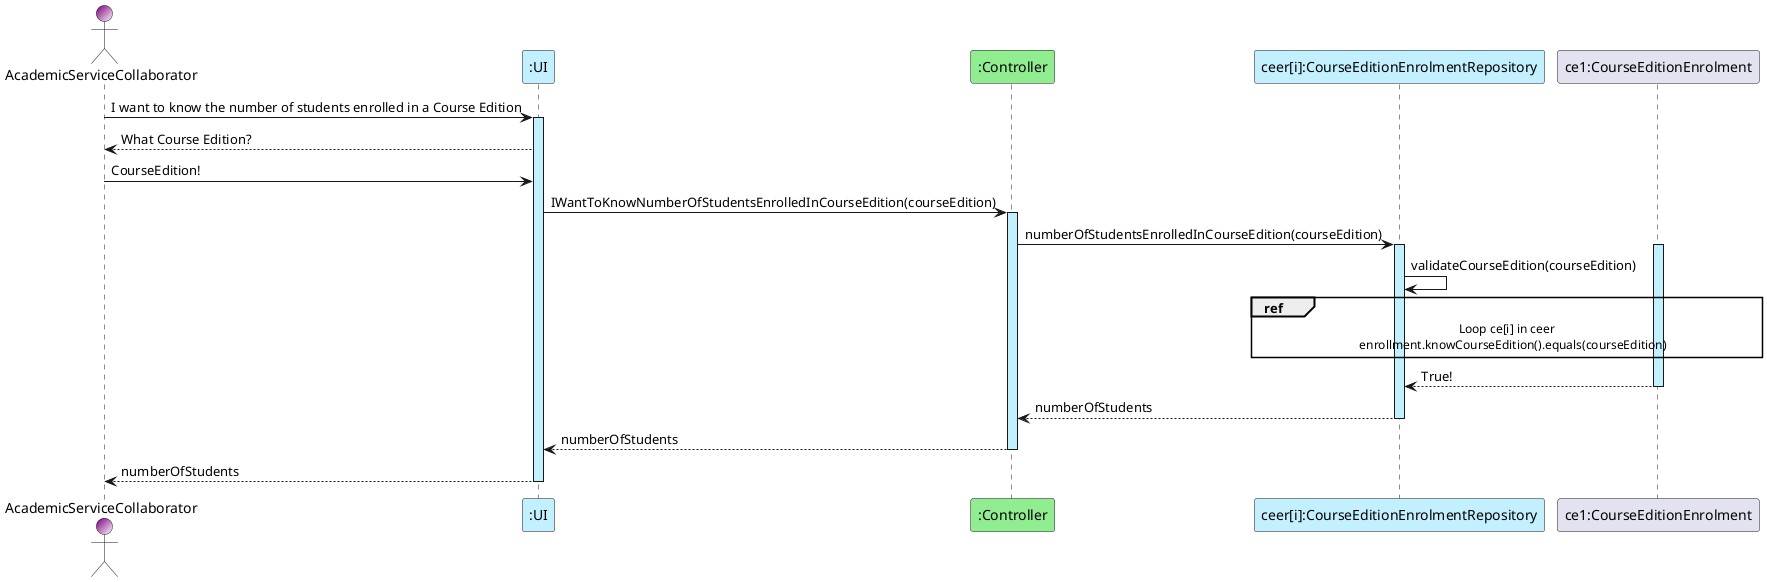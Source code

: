 @startuml
'https://plantuml.com/sequence-diagram

actor AcademicServiceCollaborator as ASC #Purple/White
participant ":UI" as UI #application
participant ":Controller" as C #lightgreen
participant "ceer[i]:CourseEditionEnrolmentRepository" as CEER #application
participant "ce1:CourseEditionEnrolment" as CEE
ASC -> UI : I want to know the number of students enrolled in a Course Edition
activate UI #application
UI --> ASC : What Course Edition?
ASC -> UI : CourseEdition!
UI -> C  : IWantToKnowNumberOfStudentsEnrolledInCourseEdition(courseEdition)
activate C #application
C -> CEER : numberOfStudentsEnrolledInCourseEdition(courseEdition)
activate CEER #application
activate CEE #application
CEER -> CEER : validateCourseEdition(courseEdition)

ref over CEER, CEE
Loop ce[i] in ceer
    enrollment.knowCourseEdition().equals(courseEdition)
end ref
CEE --> CEER : True!
deactivate CEE

C <-- CEER : numberOfStudents

deactivate CEER #application
UI <-- C : numberOfStudents
deactivate C #application
ASC <-- UI : numberOfStudents
deactivate UI #application

@enduml